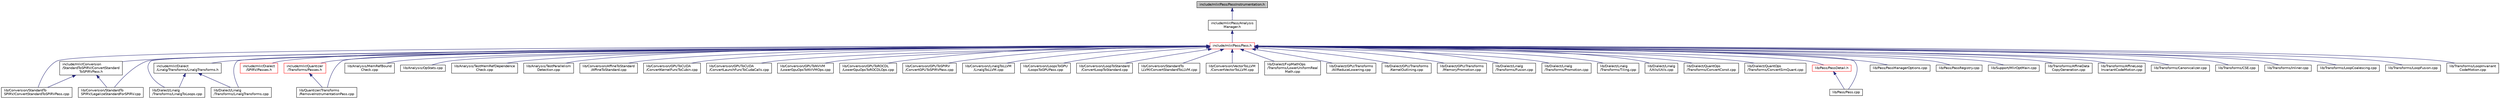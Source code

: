 digraph "include/mlir/Pass/PassInstrumentation.h"
{
  bgcolor="transparent";
  edge [fontname="Helvetica",fontsize="10",labelfontname="Helvetica",labelfontsize="10"];
  node [fontname="Helvetica",fontsize="10",shape=record];
  Node8 [label="include/mlir/Pass/PassInstrumentation.h",height=0.2,width=0.4,color="black", fillcolor="grey75", style="filled", fontcolor="black"];
  Node8 -> Node9 [dir="back",color="midnightblue",fontsize="10",style="solid",fontname="Helvetica"];
  Node9 [label="include/mlir/Pass/Analysis\lManager.h",height=0.2,width=0.4,color="black",URL="$AnalysisManager_8h.html"];
  Node9 -> Node10 [dir="back",color="midnightblue",fontsize="10",style="solid",fontname="Helvetica"];
  Node10 [label="include/mlir/Pass/Pass.h",height=0.2,width=0.4,color="red",URL="$Pass_8h.html"];
  Node10 -> Node11 [dir="back",color="midnightblue",fontsize="10",style="solid",fontname="Helvetica"];
  Node11 [label="include/mlir/Conversion\l/StandardToSPIRV/ConvertStandard\lToSPIRVPass.h",height=0.2,width=0.4,color="black",URL="$ConvertStandardToSPIRVPass_8h.html"];
  Node11 -> Node12 [dir="back",color="midnightblue",fontsize="10",style="solid",fontname="Helvetica"];
  Node12 [label="lib/Conversion/StandardTo\lSPIRV/ConvertStandardToSPIRVPass.cpp",height=0.2,width=0.4,color="black",URL="$ConvertStandardToSPIRVPass_8cpp.html"];
  Node11 -> Node13 [dir="back",color="midnightblue",fontsize="10",style="solid",fontname="Helvetica"];
  Node13 [label="lib/Conversion/StandardTo\lSPIRV/LegalizeStandardForSPIRV.cpp",height=0.2,width=0.4,color="black",URL="$LegalizeStandardForSPIRV_8cpp.html"];
  Node10 -> Node14 [dir="back",color="midnightblue",fontsize="10",style="solid",fontname="Helvetica"];
  Node14 [label="include/mlir/Dialect\l/Linalg/Transforms/LinalgTransforms.h",height=0.2,width=0.4,color="black",URL="$LinalgTransforms_8h.html"];
  Node14 -> Node15 [dir="back",color="midnightblue",fontsize="10",style="solid",fontname="Helvetica"];
  Node15 [label="lib/Dialect/Linalg\l/Transforms/LinalgToLoops.cpp",height=0.2,width=0.4,color="black",URL="$LinalgToLoops_8cpp.html"];
  Node14 -> Node16 [dir="back",color="midnightblue",fontsize="10",style="solid",fontname="Helvetica"];
  Node16 [label="lib/Dialect/Linalg\l/Transforms/LinalgTransforms.cpp",height=0.2,width=0.4,color="black",URL="$LinalgTransforms_8cpp.html"];
  Node10 -> Node17 [dir="back",color="midnightblue",fontsize="10",style="solid",fontname="Helvetica"];
  Node17 [label="include/mlir/Dialect\l/SPIRV/Passes.h",height=0.2,width=0.4,color="red",URL="$Dialect_2SPIRV_2Passes_8h.html"];
  Node10 -> Node20 [dir="back",color="midnightblue",fontsize="10",style="solid",fontname="Helvetica"];
  Node20 [label="include/mlir/Quantizer\l/Transforms/Passes.h",height=0.2,width=0.4,color="red",URL="$Quantizer_2Transforms_2Passes_8h.html"];
  Node20 -> Node23 [dir="back",color="midnightblue",fontsize="10",style="solid",fontname="Helvetica"];
  Node23 [label="lib/Quantizer/Transforms\l/RemoveInstrumentationPass.cpp",height=0.2,width=0.4,color="black",URL="$RemoveInstrumentationPass_8cpp.html"];
  Node10 -> Node24 [dir="back",color="midnightblue",fontsize="10",style="solid",fontname="Helvetica"];
  Node24 [label="lib/Analysis/MemRefBound\lCheck.cpp",height=0.2,width=0.4,color="black",URL="$MemRefBoundCheck_8cpp.html"];
  Node10 -> Node25 [dir="back",color="midnightblue",fontsize="10",style="solid",fontname="Helvetica"];
  Node25 [label="lib/Analysis/OpStats.cpp",height=0.2,width=0.4,color="black",URL="$OpStats_8cpp.html"];
  Node10 -> Node26 [dir="back",color="midnightblue",fontsize="10",style="solid",fontname="Helvetica"];
  Node26 [label="lib/Analysis/TestMemRefDependence\lCheck.cpp",height=0.2,width=0.4,color="black",URL="$TestMemRefDependenceCheck_8cpp.html"];
  Node10 -> Node27 [dir="back",color="midnightblue",fontsize="10",style="solid",fontname="Helvetica"];
  Node27 [label="lib/Analysis/TestParallelism\lDetection.cpp",height=0.2,width=0.4,color="black",URL="$TestParallelismDetection_8cpp.html"];
  Node10 -> Node28 [dir="back",color="midnightblue",fontsize="10",style="solid",fontname="Helvetica"];
  Node28 [label="lib/Conversion/AffineToStandard\l/AffineToStandard.cpp",height=0.2,width=0.4,color="black",URL="$AffineToStandard_8cpp.html"];
  Node10 -> Node29 [dir="back",color="midnightblue",fontsize="10",style="solid",fontname="Helvetica"];
  Node29 [label="lib/Conversion/GPUToCUDA\l/ConvertKernelFuncToCubin.cpp",height=0.2,width=0.4,color="black",URL="$ConvertKernelFuncToCubin_8cpp.html"];
  Node10 -> Node30 [dir="back",color="midnightblue",fontsize="10",style="solid",fontname="Helvetica"];
  Node30 [label="lib/Conversion/GPUToCUDA\l/ConvertLaunchFuncToCudaCalls.cpp",height=0.2,width=0.4,color="black",URL="$ConvertLaunchFuncToCudaCalls_8cpp.html"];
  Node10 -> Node31 [dir="back",color="midnightblue",fontsize="10",style="solid",fontname="Helvetica"];
  Node31 [label="lib/Conversion/GPUToNVVM\l/LowerGpuOpsToNVVMOps.cpp",height=0.2,width=0.4,color="black",URL="$LowerGpuOpsToNVVMOps_8cpp.html"];
  Node10 -> Node32 [dir="back",color="midnightblue",fontsize="10",style="solid",fontname="Helvetica"];
  Node32 [label="lib/Conversion/GPUToROCDL\l/LowerGpuOpsToROCDLOps.cpp",height=0.2,width=0.4,color="black",URL="$LowerGpuOpsToROCDLOps_8cpp.html"];
  Node10 -> Node33 [dir="back",color="midnightblue",fontsize="10",style="solid",fontname="Helvetica"];
  Node33 [label="lib/Conversion/GPUToSPIRV\l/ConvertGPUToSPIRVPass.cpp",height=0.2,width=0.4,color="black",URL="$ConvertGPUToSPIRVPass_8cpp.html"];
  Node10 -> Node34 [dir="back",color="midnightblue",fontsize="10",style="solid",fontname="Helvetica"];
  Node34 [label="lib/Conversion/LinalgToLLVM\l/LinalgToLLVM.cpp",height=0.2,width=0.4,color="black",URL="$LinalgToLLVM_8cpp.html"];
  Node10 -> Node35 [dir="back",color="midnightblue",fontsize="10",style="solid",fontname="Helvetica"];
  Node35 [label="lib/Conversion/LoopsToGPU\l/LoopsToGPUPass.cpp",height=0.2,width=0.4,color="black",URL="$LoopsToGPUPass_8cpp.html"];
  Node10 -> Node36 [dir="back",color="midnightblue",fontsize="10",style="solid",fontname="Helvetica"];
  Node36 [label="lib/Conversion/LoopToStandard\l/ConvertLoopToStandard.cpp",height=0.2,width=0.4,color="black",URL="$ConvertLoopToStandard_8cpp.html"];
  Node10 -> Node37 [dir="back",color="midnightblue",fontsize="10",style="solid",fontname="Helvetica"];
  Node37 [label="lib/Conversion/StandardTo\lLLVM/ConvertStandardToLLVM.cpp",height=0.2,width=0.4,color="black",URL="$ConvertStandardToLLVM_8cpp.html"];
  Node10 -> Node12 [dir="back",color="midnightblue",fontsize="10",style="solid",fontname="Helvetica"];
  Node10 -> Node13 [dir="back",color="midnightblue",fontsize="10",style="solid",fontname="Helvetica"];
  Node10 -> Node38 [dir="back",color="midnightblue",fontsize="10",style="solid",fontname="Helvetica"];
  Node38 [label="lib/Conversion/VectorToLLVM\l/ConvertVectorToLLVM.cpp",height=0.2,width=0.4,color="black",URL="$ConvertVectorToLLVM_8cpp.html"];
  Node10 -> Node39 [dir="back",color="midnightblue",fontsize="10",style="solid",fontname="Helvetica"];
  Node39 [label="lib/Dialect/FxpMathOps\l/Transforms/LowerUniformReal\lMath.cpp",height=0.2,width=0.4,color="black",URL="$LowerUniformRealMath_8cpp.html"];
  Node10 -> Node40 [dir="back",color="midnightblue",fontsize="10",style="solid",fontname="Helvetica"];
  Node40 [label="lib/Dialect/GPU/Transforms\l/AllReduceLowering.cpp",height=0.2,width=0.4,color="black",URL="$AllReduceLowering_8cpp.html"];
  Node10 -> Node41 [dir="back",color="midnightblue",fontsize="10",style="solid",fontname="Helvetica"];
  Node41 [label="lib/Dialect/GPU/Transforms\l/KernelOutlining.cpp",height=0.2,width=0.4,color="black",URL="$KernelOutlining_8cpp.html"];
  Node10 -> Node42 [dir="back",color="midnightblue",fontsize="10",style="solid",fontname="Helvetica"];
  Node42 [label="lib/Dialect/GPU/Transforms\l/MemoryPromotion.cpp",height=0.2,width=0.4,color="black",URL="$MemoryPromotion_8cpp.html"];
  Node10 -> Node43 [dir="back",color="midnightblue",fontsize="10",style="solid",fontname="Helvetica"];
  Node43 [label="lib/Dialect/Linalg\l/Transforms/Fusion.cpp",height=0.2,width=0.4,color="black",URL="$Fusion_8cpp.html"];
  Node10 -> Node15 [dir="back",color="midnightblue",fontsize="10",style="solid",fontname="Helvetica"];
  Node10 -> Node16 [dir="back",color="midnightblue",fontsize="10",style="solid",fontname="Helvetica"];
  Node10 -> Node44 [dir="back",color="midnightblue",fontsize="10",style="solid",fontname="Helvetica"];
  Node44 [label="lib/Dialect/Linalg\l/Transforms/Promotion.cpp",height=0.2,width=0.4,color="black",URL="$Promotion_8cpp.html"];
  Node10 -> Node45 [dir="back",color="midnightblue",fontsize="10",style="solid",fontname="Helvetica"];
  Node45 [label="lib/Dialect/Linalg\l/Transforms/Tiling.cpp",height=0.2,width=0.4,color="black",URL="$Tiling_8cpp.html"];
  Node10 -> Node46 [dir="back",color="midnightblue",fontsize="10",style="solid",fontname="Helvetica"];
  Node46 [label="lib/Dialect/Linalg\l/Utils/Utils.cpp",height=0.2,width=0.4,color="black",URL="$Dialect_2Linalg_2Utils_2Utils_8cpp.html"];
  Node10 -> Node47 [dir="back",color="midnightblue",fontsize="10",style="solid",fontname="Helvetica"];
  Node47 [label="lib/Dialect/QuantOps\l/Transforms/ConvertConst.cpp",height=0.2,width=0.4,color="black",URL="$ConvertConst_8cpp.html"];
  Node10 -> Node48 [dir="back",color="midnightblue",fontsize="10",style="solid",fontname="Helvetica"];
  Node48 [label="lib/Dialect/QuantOps\l/Transforms/ConvertSimQuant.cpp",height=0.2,width=0.4,color="black",URL="$ConvertSimQuant_8cpp.html"];
  Node10 -> Node49 [dir="back",color="midnightblue",fontsize="10",style="solid",fontname="Helvetica"];
  Node49 [label="lib/Pass/PassDetail.h",height=0.2,width=0.4,color="red",URL="$PassDetail_8h.html"];
  Node49 -> Node51 [dir="back",color="midnightblue",fontsize="10",style="solid",fontname="Helvetica"];
  Node51 [label="lib/Pass/Pass.cpp",height=0.2,width=0.4,color="black",URL="$Pass_8cpp.html"];
  Node10 -> Node51 [dir="back",color="midnightblue",fontsize="10",style="solid",fontname="Helvetica"];
  Node10 -> Node54 [dir="back",color="midnightblue",fontsize="10",style="solid",fontname="Helvetica"];
  Node54 [label="lib/Pass/PassManagerOptions.cpp",height=0.2,width=0.4,color="black",URL="$PassManagerOptions_8cpp.html"];
  Node10 -> Node55 [dir="back",color="midnightblue",fontsize="10",style="solid",fontname="Helvetica"];
  Node55 [label="lib/Pass/PassRegistry.cpp",height=0.2,width=0.4,color="black",URL="$PassRegistry_8cpp.html"];
  Node10 -> Node23 [dir="back",color="midnightblue",fontsize="10",style="solid",fontname="Helvetica"];
  Node10 -> Node56 [dir="back",color="midnightblue",fontsize="10",style="solid",fontname="Helvetica"];
  Node56 [label="lib/Support/MlirOptMain.cpp",height=0.2,width=0.4,color="black",URL="$MlirOptMain_8cpp.html"];
  Node10 -> Node57 [dir="back",color="midnightblue",fontsize="10",style="solid",fontname="Helvetica"];
  Node57 [label="lib/Transforms/AffineData\lCopyGeneration.cpp",height=0.2,width=0.4,color="black",URL="$AffineDataCopyGeneration_8cpp.html"];
  Node10 -> Node58 [dir="back",color="midnightblue",fontsize="10",style="solid",fontname="Helvetica"];
  Node58 [label="lib/Transforms/AffineLoop\lInvariantCodeMotion.cpp",height=0.2,width=0.4,color="black",URL="$AffineLoopInvariantCodeMotion_8cpp.html"];
  Node10 -> Node59 [dir="back",color="midnightblue",fontsize="10",style="solid",fontname="Helvetica"];
  Node59 [label="lib/Transforms/Canonicalizer.cpp",height=0.2,width=0.4,color="black",URL="$Canonicalizer_8cpp.html"];
  Node10 -> Node60 [dir="back",color="midnightblue",fontsize="10",style="solid",fontname="Helvetica"];
  Node60 [label="lib/Transforms/CSE.cpp",height=0.2,width=0.4,color="black",URL="$CSE_8cpp.html"];
  Node10 -> Node61 [dir="back",color="midnightblue",fontsize="10",style="solid",fontname="Helvetica"];
  Node61 [label="lib/Transforms/Inliner.cpp",height=0.2,width=0.4,color="black",URL="$Inliner_8cpp.html"];
  Node10 -> Node62 [dir="back",color="midnightblue",fontsize="10",style="solid",fontname="Helvetica"];
  Node62 [label="lib/Transforms/LoopCoalescing.cpp",height=0.2,width=0.4,color="black",URL="$LoopCoalescing_8cpp.html"];
  Node10 -> Node63 [dir="back",color="midnightblue",fontsize="10",style="solid",fontname="Helvetica"];
  Node63 [label="lib/Transforms/LoopFusion.cpp",height=0.2,width=0.4,color="black",URL="$LoopFusion_8cpp.html"];
  Node10 -> Node64 [dir="back",color="midnightblue",fontsize="10",style="solid",fontname="Helvetica"];
  Node64 [label="lib/Transforms/LoopInvariant\lCodeMotion.cpp",height=0.2,width=0.4,color="black",URL="$LoopInvariantCodeMotion_8cpp.html"];
}
